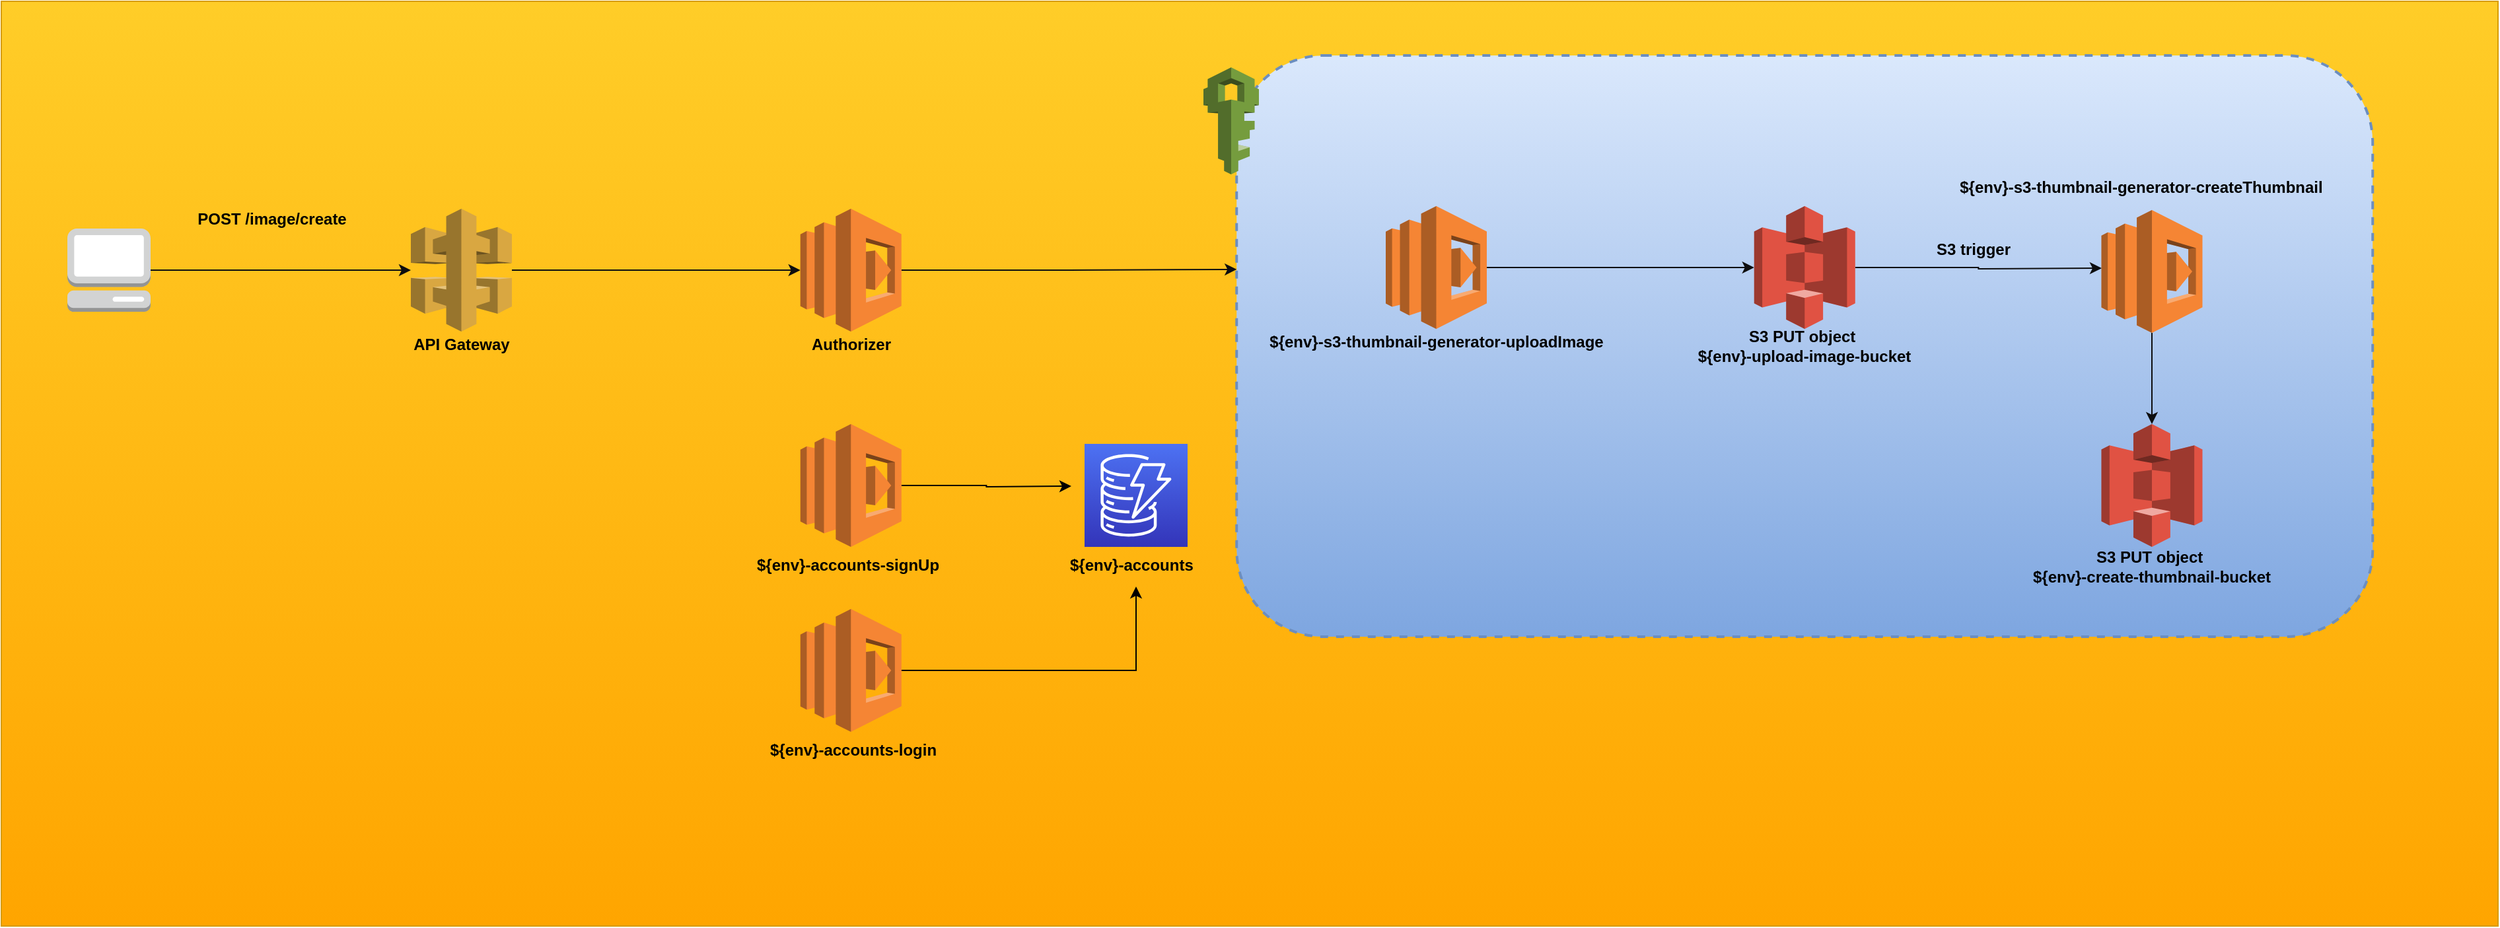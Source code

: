 <mxfile version="14.7.6" type="device"><diagram id="-MTUkJ5TKp-ntbJjG3Ug" name="Page-1"><mxGraphModel dx="2062" dy="762" grid="1" gridSize="10" guides="1" tooltips="1" connect="1" arrows="1" fold="1" page="1" pageScale="1" pageWidth="827" pageHeight="1169" math="0" shadow="0"><root><mxCell id="0"/><mxCell id="1" parent="0"/><mxCell id="E4GsvEJII1v6TX4xmz2o-40" value="" style="rounded=0;whiteSpace=wrap;html=1;fillColor=#ffcd28;strokeColor=#d79b00;gradientColor=#ffa500;" vertex="1" parent="1"><mxGeometry y="90" width="1890" height="700" as="geometry"/></mxCell><mxCell id="E4GsvEJII1v6TX4xmz2o-37" value="" style="rounded=1;whiteSpace=wrap;html=1;dashed=1;fillColor=#dae8fc;strokeColor=#6c8ebf;gradientColor=#7ea6e0;strokeWidth=2;" vertex="1" parent="1"><mxGeometry x="935.13" y="131" width="860" height="440" as="geometry"/></mxCell><mxCell id="E4GsvEJII1v6TX4xmz2o-47" style="edgeStyle=orthogonalEdgeStyle;rounded=0;orthogonalLoop=1;jettySize=auto;html=1;fillColor=#000000;strokeColor=#0E0E0F;" edge="1" parent="1" source="E4GsvEJII1v6TX4xmz2o-1" target="E4GsvEJII1v6TX4xmz2o-18"><mxGeometry relative="1" as="geometry"/></mxCell><mxCell id="E4GsvEJII1v6TX4xmz2o-1" value="" style="outlineConnect=0;dashed=0;verticalLabelPosition=bottom;verticalAlign=top;align=center;html=1;shape=mxgraph.aws3.lambda;fillColor=#F58534;gradientColor=none;" vertex="1" parent="1"><mxGeometry x="1048" y="245" width="76.5" height="93" as="geometry"/></mxCell><mxCell id="E4GsvEJII1v6TX4xmz2o-3" value="&lt;b&gt;POST /image/create&lt;/b&gt;" style="text;html=1;strokeColor=none;fillColor=none;align=center;verticalAlign=middle;whiteSpace=wrap;rounded=0;" vertex="1" parent="1"><mxGeometry x="130" y="245" width="150" height="20" as="geometry"/></mxCell><mxCell id="E4GsvEJII1v6TX4xmz2o-5" value="&lt;b&gt;${env}-s3-thumbnail-generator-uploadImage&lt;/b&gt;" style="text;html=1;strokeColor=none;fillColor=none;align=center;verticalAlign=middle;whiteSpace=wrap;rounded=0;" vertex="1" parent="1"><mxGeometry x="952.88" y="338" width="266.75" height="20" as="geometry"/></mxCell><mxCell id="E4GsvEJII1v6TX4xmz2o-53" style="edgeStyle=orthogonalEdgeStyle;rounded=0;orthogonalLoop=1;jettySize=auto;html=1;entryX=0;entryY=0.5;entryDx=0;entryDy=0;entryPerimeter=0;strokeColor=#0E0E0F;fillColor=#000000;" edge="1" parent="1" source="E4GsvEJII1v6TX4xmz2o-6" target="E4GsvEJII1v6TX4xmz2o-8"><mxGeometry relative="1" as="geometry"/></mxCell><mxCell id="E4GsvEJII1v6TX4xmz2o-6" value="" style="outlineConnect=0;dashed=0;verticalLabelPosition=bottom;verticalAlign=top;align=center;html=1;shape=mxgraph.aws3.api_gateway;fillColor=#D9A741;gradientColor=none;" vertex="1" parent="1"><mxGeometry x="310" y="247" width="76.5" height="93" as="geometry"/></mxCell><mxCell id="E4GsvEJII1v6TX4xmz2o-7" value="&lt;b&gt;API Gateway&lt;/b&gt;" style="text;html=1;strokeColor=none;fillColor=none;align=center;verticalAlign=middle;whiteSpace=wrap;rounded=0;" vertex="1" parent="1"><mxGeometry x="304.88" y="340" width="86.75" height="20" as="geometry"/></mxCell><mxCell id="E4GsvEJII1v6TX4xmz2o-55" style="edgeStyle=orthogonalEdgeStyle;rounded=0;orthogonalLoop=1;jettySize=auto;html=1;entryX=0;entryY=0.368;entryDx=0;entryDy=0;entryPerimeter=0;strokeColor=#0E0E0F;fillColor=#000000;" edge="1" parent="1" source="E4GsvEJII1v6TX4xmz2o-8" target="E4GsvEJII1v6TX4xmz2o-37"><mxGeometry relative="1" as="geometry"/></mxCell><mxCell id="E4GsvEJII1v6TX4xmz2o-8" value="" style="outlineConnect=0;dashed=0;verticalLabelPosition=bottom;verticalAlign=top;align=center;html=1;shape=mxgraph.aws3.lambda;fillColor=#F58534;gradientColor=none;" vertex="1" parent="1"><mxGeometry x="604.87" y="247" width="76.5" height="93" as="geometry"/></mxCell><mxCell id="E4GsvEJII1v6TX4xmz2o-9" value="&lt;b&gt;Authorizer&lt;/b&gt;" style="text;html=1;strokeColor=none;fillColor=none;align=center;verticalAlign=middle;whiteSpace=wrap;rounded=0;" vertex="1" parent="1"><mxGeometry x="599.75" y="340" width="86.75" height="20" as="geometry"/></mxCell><mxCell id="E4GsvEJII1v6TX4xmz2o-51" value="" style="edgeStyle=orthogonalEdgeStyle;rounded=0;orthogonalLoop=1;jettySize=auto;html=1;strokeColor=#0E0E0F;fillColor=#000000;" edge="1" parent="1" source="E4GsvEJII1v6TX4xmz2o-13" target="E4GsvEJII1v6TX4xmz2o-50"><mxGeometry relative="1" as="geometry"/></mxCell><mxCell id="E4GsvEJII1v6TX4xmz2o-13" value="" style="outlineConnect=0;dashed=0;verticalLabelPosition=bottom;verticalAlign=top;align=center;html=1;shape=mxgraph.aws3.lambda;fillColor=#F58534;gradientColor=none;" vertex="1" parent="1"><mxGeometry x="1589.75" y="248" width="76.5" height="93" as="geometry"/></mxCell><mxCell id="E4GsvEJII1v6TX4xmz2o-14" value="&lt;b&gt;${env}-s3-thumbnail-generator-createThumbnail&lt;/b&gt;" style="text;html=1;strokeColor=none;fillColor=none;align=center;verticalAlign=middle;whiteSpace=wrap;rounded=0;" vertex="1" parent="1"><mxGeometry x="1480" y="221" width="280" height="20" as="geometry"/></mxCell><mxCell id="E4GsvEJII1v6TX4xmz2o-49" style="edgeStyle=orthogonalEdgeStyle;rounded=0;orthogonalLoop=1;jettySize=auto;html=1;strokeColor=#0E0E0F;fillColor=#000000;" edge="1" parent="1" source="E4GsvEJII1v6TX4xmz2o-18"><mxGeometry relative="1" as="geometry"><mxPoint x="1590" y="292" as="targetPoint"/></mxGeometry></mxCell><mxCell id="E4GsvEJII1v6TX4xmz2o-18" value="" style="outlineConnect=0;dashed=0;verticalLabelPosition=bottom;verticalAlign=top;align=center;html=1;shape=mxgraph.aws3.s3;fillColor=#E05243;gradientColor=none;" vertex="1" parent="1"><mxGeometry x="1326.88" y="245" width="76.5" height="93" as="geometry"/></mxCell><mxCell id="E4GsvEJII1v6TX4xmz2o-19" value="&lt;b&gt;S3 PUT object&amp;nbsp;&lt;/b&gt;&lt;br&gt;&lt;b&gt;${env}-upload-image-bucket&lt;/b&gt;" style="text;html=1;strokeColor=none;fillColor=none;align=center;verticalAlign=middle;whiteSpace=wrap;rounded=0;" vertex="1" parent="1"><mxGeometry x="1268.14" y="341" width="193.99" height="20" as="geometry"/></mxCell><mxCell id="E4GsvEJII1v6TX4xmz2o-22" value="&lt;b&gt;S3 trigger&lt;/b&gt;" style="text;html=1;strokeColor=none;fillColor=none;align=center;verticalAlign=middle;whiteSpace=wrap;rounded=0;" vertex="1" parent="1"><mxGeometry x="1458" y="268" width="70" height="20" as="geometry"/></mxCell><mxCell id="E4GsvEJII1v6TX4xmz2o-33" value="" style="edgeStyle=orthogonalEdgeStyle;rounded=0;orthogonalLoop=1;jettySize=auto;html=1;" edge="1" parent="1" source="E4GsvEJII1v6TX4xmz2o-23"><mxGeometry relative="1" as="geometry"><mxPoint x="810" y="457" as="targetPoint"/></mxGeometry></mxCell><mxCell id="E4GsvEJII1v6TX4xmz2o-23" value="" style="outlineConnect=0;dashed=0;verticalLabelPosition=bottom;verticalAlign=top;align=center;html=1;shape=mxgraph.aws3.lambda;fillColor=#F58534;gradientColor=none;" vertex="1" parent="1"><mxGeometry x="604.89" y="410" width="76.5" height="93" as="geometry"/></mxCell><mxCell id="E4GsvEJII1v6TX4xmz2o-25" value="&lt;div style=&quot;text-align: center&quot;&gt;&lt;b style=&quot;font-family: &amp;#34;helvetica&amp;#34;&quot;&gt;${env}-accounts-signUp&lt;/b&gt;&lt;/div&gt;" style="text;whiteSpace=wrap;html=1;" vertex="1" parent="1"><mxGeometry x="569.7" y="503" width="146.87" height="30" as="geometry"/></mxCell><mxCell id="E4GsvEJII1v6TX4xmz2o-26" value="" style="points=[[0,0,0],[0.25,0,0],[0.5,0,0],[0.75,0,0],[1,0,0],[0,1,0],[0.25,1,0],[0.5,1,0],[0.75,1,0],[1,1,0],[0,0.25,0],[0,0.5,0],[0,0.75,0],[1,0.25,0],[1,0.5,0],[1,0.75,0]];outlineConnect=0;fontColor=#232F3E;gradientColor=#4D72F3;gradientDirection=north;fillColor=#3334B9;strokeColor=#ffffff;dashed=0;verticalLabelPosition=bottom;verticalAlign=top;align=center;html=1;fontSize=12;fontStyle=0;aspect=fixed;shape=mxgraph.aws4.resourceIcon;resIcon=mxgraph.aws4.dynamodb;" vertex="1" parent="1"><mxGeometry x="820" y="425" width="78" height="78" as="geometry"/></mxCell><mxCell id="E4GsvEJII1v6TX4xmz2o-27" value="&lt;b style=&quot;text-align: center ; font-family: &amp;#34;helvetica&amp;#34;&quot;&gt;${env}-&lt;/b&gt;&lt;font face=&quot;helvetica&quot;&gt;&lt;b&gt;accounts&lt;/b&gt;&lt;/font&gt;" style="text;whiteSpace=wrap;html=1;" vertex="1" parent="1"><mxGeometry x="806.78" y="503" width="104.43" height="30" as="geometry"/></mxCell><mxCell id="E4GsvEJII1v6TX4xmz2o-34" style="edgeStyle=orthogonalEdgeStyle;rounded=0;orthogonalLoop=1;jettySize=auto;html=1;entryX=0.5;entryY=1;entryDx=0;entryDy=0;" edge="1" parent="1" source="E4GsvEJII1v6TX4xmz2o-28" target="E4GsvEJII1v6TX4xmz2o-27"><mxGeometry relative="1" as="geometry"/></mxCell><mxCell id="E4GsvEJII1v6TX4xmz2o-28" value="" style="outlineConnect=0;dashed=0;verticalLabelPosition=bottom;verticalAlign=top;align=center;html=1;shape=mxgraph.aws3.lambda;fillColor=#F58534;gradientColor=none;" vertex="1" parent="1"><mxGeometry x="604.89" y="550" width="76.5" height="93" as="geometry"/></mxCell><mxCell id="E4GsvEJII1v6TX4xmz2o-29" value="&lt;b style=&quot;text-align: center ; font-family: &amp;#34;helvetica&amp;#34;&quot;&gt;${env}-&lt;/b&gt;&lt;font face=&quot;helvetica&quot;&gt;&lt;b&gt;accounts-login&lt;/b&gt;&lt;/font&gt;" style="text;whiteSpace=wrap;html=1;" vertex="1" parent="1"><mxGeometry x="580" y="643" width="146.87" height="30" as="geometry"/></mxCell><mxCell id="E4GsvEJII1v6TX4xmz2o-39" value="" style="outlineConnect=0;dashed=0;verticalLabelPosition=bottom;verticalAlign=top;align=center;html=1;shape=mxgraph.aws3.iam;fillColor=#759C3E;gradientColor=none;" vertex="1" parent="1"><mxGeometry x="910" y="140" width="42" height="81" as="geometry"/></mxCell><mxCell id="E4GsvEJII1v6TX4xmz2o-54" style="edgeStyle=orthogonalEdgeStyle;rounded=0;orthogonalLoop=1;jettySize=auto;html=1;strokeColor=#0E0E0F;fillColor=#000000;" edge="1" parent="1" source="E4GsvEJII1v6TX4xmz2o-42" target="E4GsvEJII1v6TX4xmz2o-6"><mxGeometry relative="1" as="geometry"/></mxCell><mxCell id="E4GsvEJII1v6TX4xmz2o-42" value="" style="outlineConnect=0;dashed=0;verticalLabelPosition=bottom;verticalAlign=top;align=center;html=1;shape=mxgraph.aws3.management_console;fillColor=#D2D3D3;gradientColor=none;strokeWidth=2;" vertex="1" parent="1"><mxGeometry x="50" y="262" width="63" height="63" as="geometry"/></mxCell><mxCell id="E4GsvEJII1v6TX4xmz2o-50" value="" style="outlineConnect=0;dashed=0;verticalLabelPosition=bottom;verticalAlign=top;align=center;html=1;shape=mxgraph.aws3.s3;fillColor=#E05243;gradientColor=none;" vertex="1" parent="1"><mxGeometry x="1589.75" y="410" width="76.5" height="93" as="geometry"/></mxCell><mxCell id="E4GsvEJII1v6TX4xmz2o-52" value="&lt;b&gt;S3 PUT object&amp;nbsp;&lt;/b&gt;&lt;br&gt;&lt;b&gt;${env}-create-thumbnail-bucket&lt;/b&gt;" style="text;html=1;strokeColor=none;fillColor=none;align=center;verticalAlign=middle;whiteSpace=wrap;rounded=0;" vertex="1" parent="1"><mxGeometry x="1531" y="508" width="193.99" height="20" as="geometry"/></mxCell></root></mxGraphModel></diagram></mxfile>
